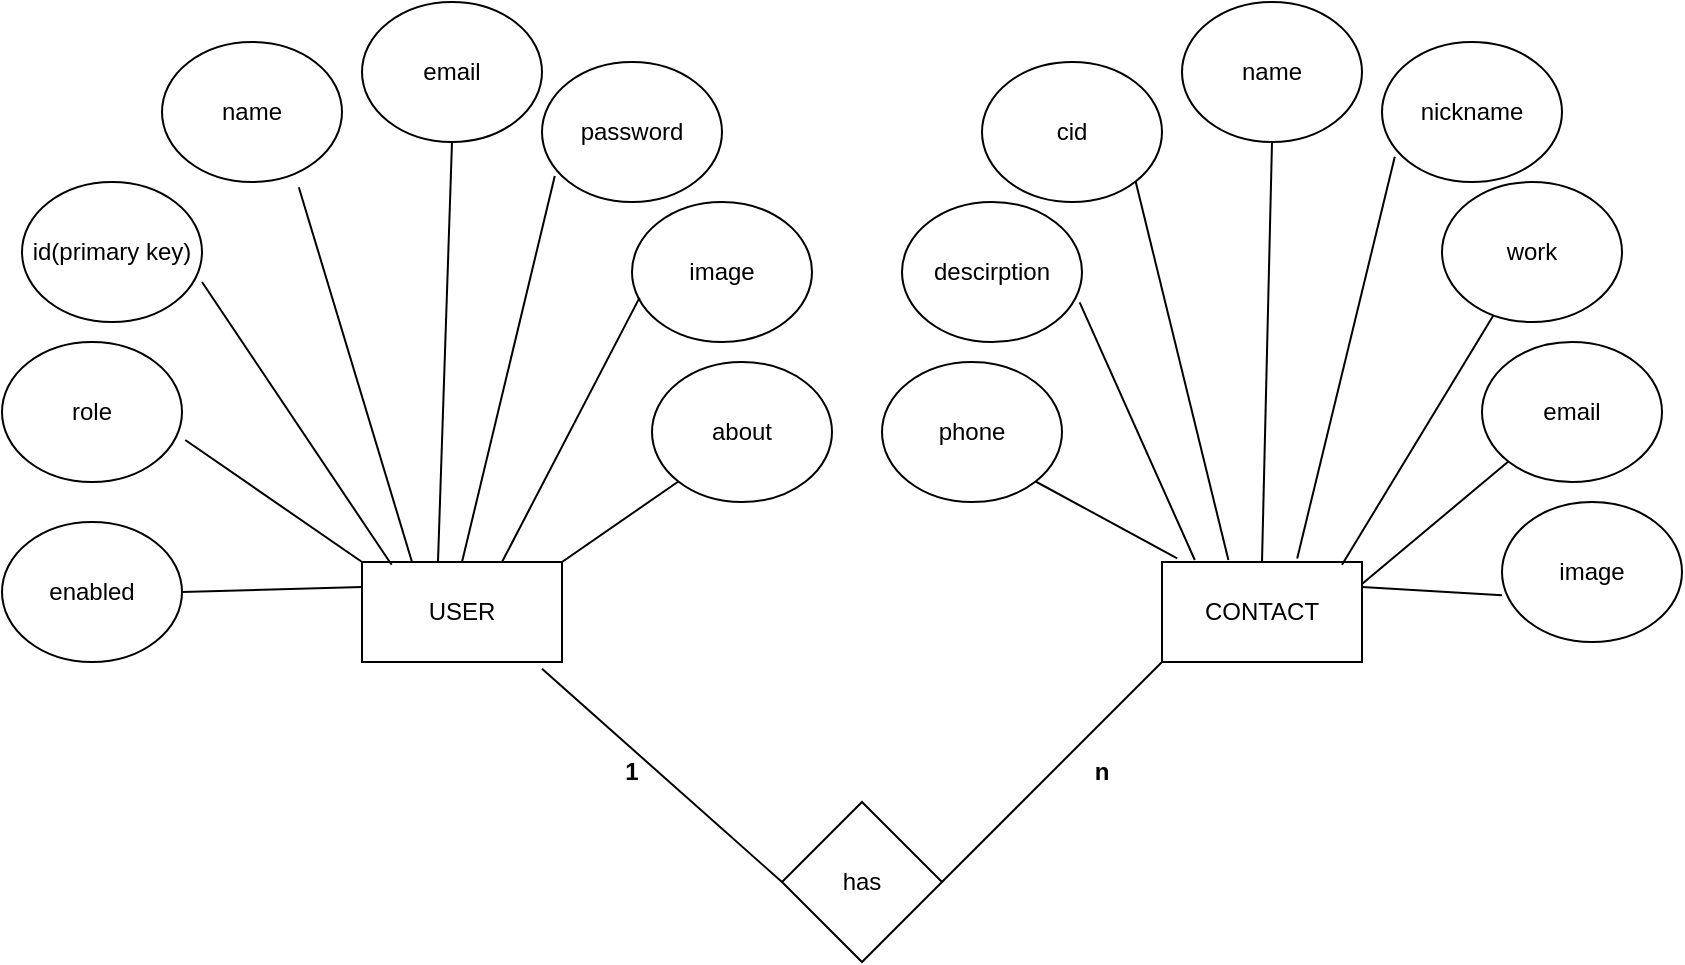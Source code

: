 <mxfile version="24.3.1" type="github">
  <diagram name="Page-1" id="OTGd4G0PkpE-QDt8oMw1">
    <mxGraphModel dx="1050" dy="565" grid="1" gridSize="10" guides="1" tooltips="1" connect="1" arrows="1" fold="1" page="1" pageScale="1" pageWidth="850" pageHeight="1100" math="0" shadow="0">
      <root>
        <mxCell id="0" />
        <mxCell id="1" parent="0" />
        <mxCell id="KsavNoR4gBIfkhVgeA7k-1" value="USER" style="rounded=0;whiteSpace=wrap;html=1;" vertex="1" parent="1">
          <mxGeometry x="200" y="350" width="100" height="50" as="geometry" />
        </mxCell>
        <mxCell id="KsavNoR4gBIfkhVgeA7k-2" value="CONTACT" style="rounded=0;whiteSpace=wrap;html=1;" vertex="1" parent="1">
          <mxGeometry x="600" y="350" width="100" height="50" as="geometry" />
        </mxCell>
        <mxCell id="KsavNoR4gBIfkhVgeA7k-3" value="enabled" style="ellipse;whiteSpace=wrap;html=1;" vertex="1" parent="1">
          <mxGeometry x="20" y="330" width="90" height="70" as="geometry" />
        </mxCell>
        <mxCell id="KsavNoR4gBIfkhVgeA7k-7" value="role" style="ellipse;whiteSpace=wrap;html=1;" vertex="1" parent="1">
          <mxGeometry x="20" y="240" width="90" height="70" as="geometry" />
        </mxCell>
        <mxCell id="KsavNoR4gBIfkhVgeA7k-8" value="id(primary key)" style="ellipse;whiteSpace=wrap;html=1;" vertex="1" parent="1">
          <mxGeometry x="30" y="160" width="90" height="70" as="geometry" />
        </mxCell>
        <mxCell id="KsavNoR4gBIfkhVgeA7k-9" value="name" style="ellipse;whiteSpace=wrap;html=1;" vertex="1" parent="1">
          <mxGeometry x="100" y="90" width="90" height="70" as="geometry" />
        </mxCell>
        <mxCell id="KsavNoR4gBIfkhVgeA7k-10" value="email" style="ellipse;whiteSpace=wrap;html=1;" vertex="1" parent="1">
          <mxGeometry x="200" y="70" width="90" height="70" as="geometry" />
        </mxCell>
        <mxCell id="KsavNoR4gBIfkhVgeA7k-11" value="password" style="ellipse;whiteSpace=wrap;html=1;" vertex="1" parent="1">
          <mxGeometry x="290" y="100" width="90" height="70" as="geometry" />
        </mxCell>
        <mxCell id="KsavNoR4gBIfkhVgeA7k-12" value="image" style="ellipse;whiteSpace=wrap;html=1;" vertex="1" parent="1">
          <mxGeometry x="335" y="170" width="90" height="70" as="geometry" />
        </mxCell>
        <mxCell id="KsavNoR4gBIfkhVgeA7k-13" value="about" style="ellipse;whiteSpace=wrap;html=1;" vertex="1" parent="1">
          <mxGeometry x="345" y="250" width="90" height="70" as="geometry" />
        </mxCell>
        <mxCell id="KsavNoR4gBIfkhVgeA7k-14" value="phone" style="ellipse;whiteSpace=wrap;html=1;" vertex="1" parent="1">
          <mxGeometry x="460" y="250" width="90" height="70" as="geometry" />
        </mxCell>
        <mxCell id="KsavNoR4gBIfkhVgeA7k-15" value="descirption" style="ellipse;whiteSpace=wrap;html=1;" vertex="1" parent="1">
          <mxGeometry x="470" y="170" width="90" height="70" as="geometry" />
        </mxCell>
        <mxCell id="KsavNoR4gBIfkhVgeA7k-16" value="cid" style="ellipse;whiteSpace=wrap;html=1;" vertex="1" parent="1">
          <mxGeometry x="510" y="100" width="90" height="70" as="geometry" />
        </mxCell>
        <mxCell id="KsavNoR4gBIfkhVgeA7k-17" value="name" style="ellipse;whiteSpace=wrap;html=1;" vertex="1" parent="1">
          <mxGeometry x="610" y="70" width="90" height="70" as="geometry" />
        </mxCell>
        <mxCell id="KsavNoR4gBIfkhVgeA7k-18" value="nickname" style="ellipse;whiteSpace=wrap;html=1;" vertex="1" parent="1">
          <mxGeometry x="710" y="90" width="90" height="70" as="geometry" />
        </mxCell>
        <mxCell id="KsavNoR4gBIfkhVgeA7k-19" value="work" style="ellipse;whiteSpace=wrap;html=1;" vertex="1" parent="1">
          <mxGeometry x="740" y="160" width="90" height="70" as="geometry" />
        </mxCell>
        <mxCell id="KsavNoR4gBIfkhVgeA7k-20" value="email" style="ellipse;whiteSpace=wrap;html=1;" vertex="1" parent="1">
          <mxGeometry x="760" y="240" width="90" height="70" as="geometry" />
        </mxCell>
        <mxCell id="KsavNoR4gBIfkhVgeA7k-21" value="image" style="ellipse;whiteSpace=wrap;html=1;" vertex="1" parent="1">
          <mxGeometry x="770" y="320" width="90" height="70" as="geometry" />
        </mxCell>
        <mxCell id="KsavNoR4gBIfkhVgeA7k-22" value="" style="endArrow=none;html=1;rounded=0;entryX=1;entryY=0.5;entryDx=0;entryDy=0;exitX=0;exitY=0.25;exitDx=0;exitDy=0;" edge="1" parent="1" source="KsavNoR4gBIfkhVgeA7k-1" target="KsavNoR4gBIfkhVgeA7k-3">
          <mxGeometry width="50" height="50" relative="1" as="geometry">
            <mxPoint x="400" y="320" as="sourcePoint" />
            <mxPoint x="450" y="270" as="targetPoint" />
          </mxGeometry>
        </mxCell>
        <mxCell id="KsavNoR4gBIfkhVgeA7k-24" value="" style="endArrow=none;html=1;rounded=0;entryX=1.018;entryY=0.7;entryDx=0;entryDy=0;exitX=0;exitY=0;exitDx=0;exitDy=0;entryPerimeter=0;" edge="1" parent="1" source="KsavNoR4gBIfkhVgeA7k-1" target="KsavNoR4gBIfkhVgeA7k-7">
          <mxGeometry width="50" height="50" relative="1" as="geometry">
            <mxPoint x="210" y="373" as="sourcePoint" />
            <mxPoint x="120" y="375" as="targetPoint" />
          </mxGeometry>
        </mxCell>
        <mxCell id="KsavNoR4gBIfkhVgeA7k-27" value="" style="endArrow=none;html=1;rounded=0;exitX=0.148;exitY=0.028;exitDx=0;exitDy=0;exitPerimeter=0;" edge="1" parent="1" source="KsavNoR4gBIfkhVgeA7k-1">
          <mxGeometry width="50" height="50" relative="1" as="geometry">
            <mxPoint x="230" y="380" as="sourcePoint" />
            <mxPoint x="120" y="210" as="targetPoint" />
            <Array as="points">
              <mxPoint x="120" y="210" />
            </Array>
          </mxGeometry>
        </mxCell>
        <mxCell id="KsavNoR4gBIfkhVgeA7k-28" value="" style="endArrow=none;html=1;rounded=0;exitX=0.25;exitY=0;exitDx=0;exitDy=0;entryX=0.76;entryY=1.037;entryDx=0;entryDy=0;entryPerimeter=0;" edge="1" parent="1" source="KsavNoR4gBIfkhVgeA7k-1" target="KsavNoR4gBIfkhVgeA7k-9">
          <mxGeometry width="50" height="50" relative="1" as="geometry">
            <mxPoint x="225" y="361" as="sourcePoint" />
            <mxPoint x="130" y="220" as="targetPoint" />
            <Array as="points" />
          </mxGeometry>
        </mxCell>
        <mxCell id="KsavNoR4gBIfkhVgeA7k-29" value="" style="endArrow=none;html=1;rounded=0;exitX=0.38;exitY=-0.004;exitDx=0;exitDy=0;entryX=0.5;entryY=1;entryDx=0;entryDy=0;exitPerimeter=0;" edge="1" parent="1" source="KsavNoR4gBIfkhVgeA7k-1" target="KsavNoR4gBIfkhVgeA7k-10">
          <mxGeometry width="50" height="50" relative="1" as="geometry">
            <mxPoint x="235" y="360" as="sourcePoint" />
            <mxPoint x="178" y="173" as="targetPoint" />
            <Array as="points" />
          </mxGeometry>
        </mxCell>
        <mxCell id="KsavNoR4gBIfkhVgeA7k-30" value="" style="endArrow=none;html=1;rounded=0;entryX=0.071;entryY=0.814;entryDx=0;entryDy=0;entryPerimeter=0;" edge="1" parent="1" target="KsavNoR4gBIfkhVgeA7k-11">
          <mxGeometry width="50" height="50" relative="1" as="geometry">
            <mxPoint x="250" y="350" as="sourcePoint" />
            <mxPoint x="255" y="150" as="targetPoint" />
            <Array as="points" />
          </mxGeometry>
        </mxCell>
        <mxCell id="KsavNoR4gBIfkhVgeA7k-31" value="" style="endArrow=none;html=1;rounded=0;entryX=0.042;entryY=0.683;entryDx=0;entryDy=0;entryPerimeter=0;" edge="1" parent="1" target="KsavNoR4gBIfkhVgeA7k-12">
          <mxGeometry width="50" height="50" relative="1" as="geometry">
            <mxPoint x="270" y="350" as="sourcePoint" />
            <mxPoint x="306" y="167" as="targetPoint" />
            <Array as="points" />
          </mxGeometry>
        </mxCell>
        <mxCell id="KsavNoR4gBIfkhVgeA7k-32" value="" style="endArrow=none;html=1;rounded=0;entryX=0;entryY=1;entryDx=0;entryDy=0;exitX=1;exitY=0;exitDx=0;exitDy=0;" edge="1" parent="1" source="KsavNoR4gBIfkhVgeA7k-1" target="KsavNoR4gBIfkhVgeA7k-13">
          <mxGeometry width="50" height="50" relative="1" as="geometry">
            <mxPoint x="278" y="363" as="sourcePoint" />
            <mxPoint x="349" y="228" as="targetPoint" />
            <Array as="points" />
          </mxGeometry>
        </mxCell>
        <mxCell id="KsavNoR4gBIfkhVgeA7k-33" value="" style="endArrow=none;html=1;rounded=0;entryX=1;entryY=1;entryDx=0;entryDy=0;exitX=0.076;exitY=-0.036;exitDx=0;exitDy=0;exitPerimeter=0;" edge="1" parent="1" source="KsavNoR4gBIfkhVgeA7k-2" target="KsavNoR4gBIfkhVgeA7k-14">
          <mxGeometry width="50" height="50" relative="1" as="geometry">
            <mxPoint x="310" y="360" as="sourcePoint" />
            <mxPoint x="368" y="320" as="targetPoint" />
            <Array as="points" />
          </mxGeometry>
        </mxCell>
        <mxCell id="KsavNoR4gBIfkhVgeA7k-34" value="" style="endArrow=none;html=1;rounded=0;entryX=0.987;entryY=0.717;entryDx=0;entryDy=0;exitX=0.164;exitY=-0.02;exitDx=0;exitDy=0;exitPerimeter=0;entryPerimeter=0;" edge="1" parent="1" source="KsavNoR4gBIfkhVgeA7k-2" target="KsavNoR4gBIfkhVgeA7k-15">
          <mxGeometry width="50" height="50" relative="1" as="geometry">
            <mxPoint x="618" y="358" as="sourcePoint" />
            <mxPoint x="547" y="320" as="targetPoint" />
            <Array as="points" />
          </mxGeometry>
        </mxCell>
        <mxCell id="KsavNoR4gBIfkhVgeA7k-35" value="" style="endArrow=none;html=1;rounded=0;entryX=1;entryY=1;entryDx=0;entryDy=0;exitX=0.332;exitY=-0.02;exitDx=0;exitDy=0;exitPerimeter=0;" edge="1" parent="1" source="KsavNoR4gBIfkhVgeA7k-2" target="KsavNoR4gBIfkhVgeA7k-16">
          <mxGeometry width="50" height="50" relative="1" as="geometry">
            <mxPoint x="626" y="359" as="sourcePoint" />
            <mxPoint x="569" y="230" as="targetPoint" />
            <Array as="points" />
          </mxGeometry>
        </mxCell>
        <mxCell id="KsavNoR4gBIfkhVgeA7k-36" value="" style="endArrow=none;html=1;rounded=0;entryX=0.5;entryY=1;entryDx=0;entryDy=0;exitX=0.5;exitY=0;exitDx=0;exitDy=0;" edge="1" parent="1" source="KsavNoR4gBIfkhVgeA7k-2" target="KsavNoR4gBIfkhVgeA7k-17">
          <mxGeometry width="50" height="50" relative="1" as="geometry">
            <mxPoint x="643" y="359" as="sourcePoint" />
            <mxPoint x="597" y="170" as="targetPoint" />
            <Array as="points" />
          </mxGeometry>
        </mxCell>
        <mxCell id="KsavNoR4gBIfkhVgeA7k-37" value="" style="endArrow=none;html=1;rounded=0;entryX=0.071;entryY=0.82;entryDx=0;entryDy=0;exitX=0.676;exitY=-0.036;exitDx=0;exitDy=0;entryPerimeter=0;exitPerimeter=0;" edge="1" parent="1" source="KsavNoR4gBIfkhVgeA7k-2" target="KsavNoR4gBIfkhVgeA7k-18">
          <mxGeometry width="50" height="50" relative="1" as="geometry">
            <mxPoint x="660" y="360" as="sourcePoint" />
            <mxPoint x="665" y="150" as="targetPoint" />
            <Array as="points" />
          </mxGeometry>
        </mxCell>
        <mxCell id="KsavNoR4gBIfkhVgeA7k-38" value="" style="endArrow=none;html=1;rounded=0;exitX=0.9;exitY=0.028;exitDx=0;exitDy=0;exitPerimeter=0;" edge="1" parent="1" source="KsavNoR4gBIfkhVgeA7k-2" target="KsavNoR4gBIfkhVgeA7k-19">
          <mxGeometry width="50" height="50" relative="1" as="geometry">
            <mxPoint x="678" y="358" as="sourcePoint" />
            <mxPoint x="726" y="157" as="targetPoint" />
            <Array as="points" />
          </mxGeometry>
        </mxCell>
        <mxCell id="KsavNoR4gBIfkhVgeA7k-39" value="" style="endArrow=none;html=1;rounded=0;exitX=0.9;exitY=0.028;exitDx=0;exitDy=0;exitPerimeter=0;entryX=0;entryY=1;entryDx=0;entryDy=0;" edge="1" parent="1" target="KsavNoR4gBIfkhVgeA7k-20">
          <mxGeometry width="50" height="50" relative="1" as="geometry">
            <mxPoint x="700" y="361" as="sourcePoint" />
            <mxPoint x="776" y="237" as="targetPoint" />
            <Array as="points" />
          </mxGeometry>
        </mxCell>
        <mxCell id="KsavNoR4gBIfkhVgeA7k-40" value="" style="endArrow=none;html=1;rounded=0;exitX=1;exitY=0.25;exitDx=0;exitDy=0;entryX=0;entryY=0.666;entryDx=0;entryDy=0;entryPerimeter=0;" edge="1" parent="1" source="KsavNoR4gBIfkhVgeA7k-2" target="KsavNoR4gBIfkhVgeA7k-21">
          <mxGeometry width="50" height="50" relative="1" as="geometry">
            <mxPoint x="710" y="371" as="sourcePoint" />
            <mxPoint x="783" y="310" as="targetPoint" />
            <Array as="points" />
          </mxGeometry>
        </mxCell>
        <mxCell id="KsavNoR4gBIfkhVgeA7k-41" value="has" style="rhombus;whiteSpace=wrap;html=1;" vertex="1" parent="1">
          <mxGeometry x="410" y="470" width="80" height="80" as="geometry" />
        </mxCell>
        <mxCell id="KsavNoR4gBIfkhVgeA7k-42" value="" style="endArrow=none;html=1;rounded=0;exitX=0.9;exitY=1.068;exitDx=0;exitDy=0;exitPerimeter=0;entryX=0;entryY=0.5;entryDx=0;entryDy=0;" edge="1" parent="1" source="KsavNoR4gBIfkhVgeA7k-1" target="KsavNoR4gBIfkhVgeA7k-41">
          <mxGeometry width="50" height="50" relative="1" as="geometry">
            <mxPoint x="400" y="320" as="sourcePoint" />
            <mxPoint x="450" y="270" as="targetPoint" />
          </mxGeometry>
        </mxCell>
        <mxCell id="KsavNoR4gBIfkhVgeA7k-43" value="" style="endArrow=none;html=1;rounded=0;exitX=0;exitY=1;exitDx=0;exitDy=0;entryX=1;entryY=0.5;entryDx=0;entryDy=0;" edge="1" parent="1" source="KsavNoR4gBIfkhVgeA7k-2" target="KsavNoR4gBIfkhVgeA7k-41">
          <mxGeometry width="50" height="50" relative="1" as="geometry">
            <mxPoint x="300" y="413" as="sourcePoint" />
            <mxPoint x="420" y="520" as="targetPoint" />
          </mxGeometry>
        </mxCell>
        <mxCell id="KsavNoR4gBIfkhVgeA7k-44" value="&lt;b&gt;1&lt;/b&gt;" style="text;html=1;align=center;verticalAlign=middle;whiteSpace=wrap;rounded=0;" vertex="1" parent="1">
          <mxGeometry x="305" y="440" width="60" height="30" as="geometry" />
        </mxCell>
        <mxCell id="KsavNoR4gBIfkhVgeA7k-45" value="&lt;b&gt;n&lt;/b&gt;" style="text;html=1;align=center;verticalAlign=middle;whiteSpace=wrap;rounded=0;" vertex="1" parent="1">
          <mxGeometry x="540" y="440" width="60" height="30" as="geometry" />
        </mxCell>
      </root>
    </mxGraphModel>
  </diagram>
</mxfile>
